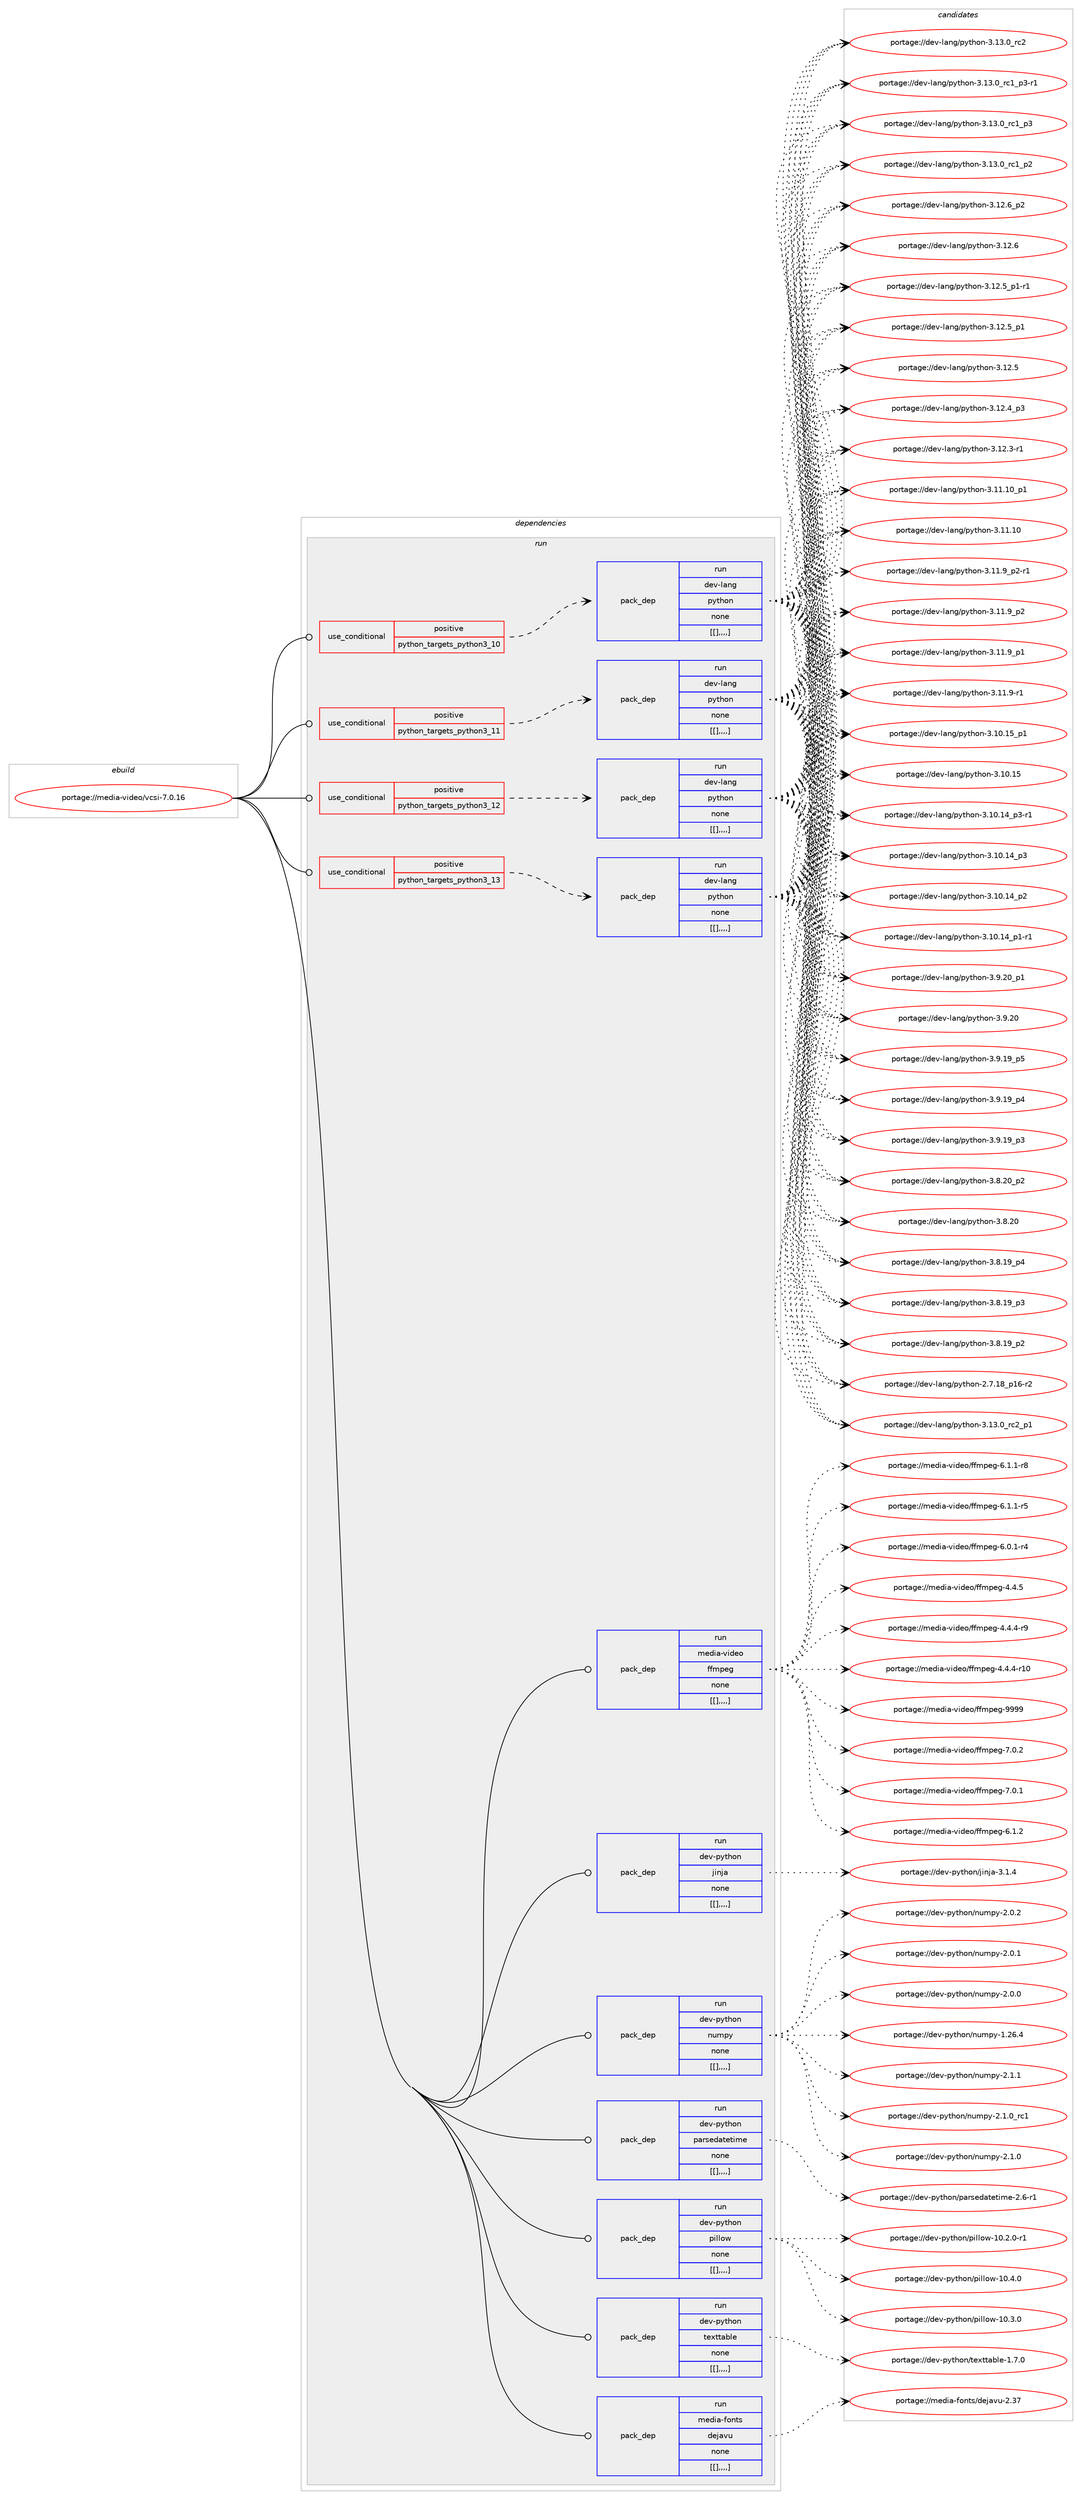 digraph prolog {

# *************
# Graph options
# *************

newrank=true;
concentrate=true;
compound=true;
graph [rankdir=LR,fontname=Helvetica,fontsize=10,ranksep=1.5];#, ranksep=2.5, nodesep=0.2];
edge  [arrowhead=vee];
node  [fontname=Helvetica,fontsize=10];

# **********
# The ebuild
# **********

subgraph cluster_leftcol {
color=gray;
label=<<i>ebuild</i>>;
id [label="portage://media-video/vcsi-7.0.16", color=red, width=4, href="../media-video/vcsi-7.0.16.svg"];
}

# ****************
# The dependencies
# ****************

subgraph cluster_midcol {
color=gray;
label=<<i>dependencies</i>>;
subgraph cluster_compile {
fillcolor="#eeeeee";
style=filled;
label=<<i>compile</i>>;
}
subgraph cluster_compileandrun {
fillcolor="#eeeeee";
style=filled;
label=<<i>compile and run</i>>;
}
subgraph cluster_run {
fillcolor="#eeeeee";
style=filled;
label=<<i>run</i>>;
subgraph cond89961 {
dependency345672 [label=<<TABLE BORDER="0" CELLBORDER="1" CELLSPACING="0" CELLPADDING="4"><TR><TD ROWSPAN="3" CELLPADDING="10">use_conditional</TD></TR><TR><TD>positive</TD></TR><TR><TD>python_targets_python3_10</TD></TR></TABLE>>, shape=none, color=red];
subgraph pack253134 {
dependency345673 [label=<<TABLE BORDER="0" CELLBORDER="1" CELLSPACING="0" CELLPADDING="4" WIDTH="220"><TR><TD ROWSPAN="6" CELLPADDING="30">pack_dep</TD></TR><TR><TD WIDTH="110">run</TD></TR><TR><TD>dev-lang</TD></TR><TR><TD>python</TD></TR><TR><TD>none</TD></TR><TR><TD>[[],,,,]</TD></TR></TABLE>>, shape=none, color=blue];
}
dependency345672:e -> dependency345673:w [weight=20,style="dashed",arrowhead="vee"];
}
id:e -> dependency345672:w [weight=20,style="solid",arrowhead="odot"];
subgraph cond89962 {
dependency345674 [label=<<TABLE BORDER="0" CELLBORDER="1" CELLSPACING="0" CELLPADDING="4"><TR><TD ROWSPAN="3" CELLPADDING="10">use_conditional</TD></TR><TR><TD>positive</TD></TR><TR><TD>python_targets_python3_11</TD></TR></TABLE>>, shape=none, color=red];
subgraph pack253135 {
dependency345675 [label=<<TABLE BORDER="0" CELLBORDER="1" CELLSPACING="0" CELLPADDING="4" WIDTH="220"><TR><TD ROWSPAN="6" CELLPADDING="30">pack_dep</TD></TR><TR><TD WIDTH="110">run</TD></TR><TR><TD>dev-lang</TD></TR><TR><TD>python</TD></TR><TR><TD>none</TD></TR><TR><TD>[[],,,,]</TD></TR></TABLE>>, shape=none, color=blue];
}
dependency345674:e -> dependency345675:w [weight=20,style="dashed",arrowhead="vee"];
}
id:e -> dependency345674:w [weight=20,style="solid",arrowhead="odot"];
subgraph cond89963 {
dependency345676 [label=<<TABLE BORDER="0" CELLBORDER="1" CELLSPACING="0" CELLPADDING="4"><TR><TD ROWSPAN="3" CELLPADDING="10">use_conditional</TD></TR><TR><TD>positive</TD></TR><TR><TD>python_targets_python3_12</TD></TR></TABLE>>, shape=none, color=red];
subgraph pack253136 {
dependency345677 [label=<<TABLE BORDER="0" CELLBORDER="1" CELLSPACING="0" CELLPADDING="4" WIDTH="220"><TR><TD ROWSPAN="6" CELLPADDING="30">pack_dep</TD></TR><TR><TD WIDTH="110">run</TD></TR><TR><TD>dev-lang</TD></TR><TR><TD>python</TD></TR><TR><TD>none</TD></TR><TR><TD>[[],,,,]</TD></TR></TABLE>>, shape=none, color=blue];
}
dependency345676:e -> dependency345677:w [weight=20,style="dashed",arrowhead="vee"];
}
id:e -> dependency345676:w [weight=20,style="solid",arrowhead="odot"];
subgraph cond89964 {
dependency345678 [label=<<TABLE BORDER="0" CELLBORDER="1" CELLSPACING="0" CELLPADDING="4"><TR><TD ROWSPAN="3" CELLPADDING="10">use_conditional</TD></TR><TR><TD>positive</TD></TR><TR><TD>python_targets_python3_13</TD></TR></TABLE>>, shape=none, color=red];
subgraph pack253137 {
dependency345679 [label=<<TABLE BORDER="0" CELLBORDER="1" CELLSPACING="0" CELLPADDING="4" WIDTH="220"><TR><TD ROWSPAN="6" CELLPADDING="30">pack_dep</TD></TR><TR><TD WIDTH="110">run</TD></TR><TR><TD>dev-lang</TD></TR><TR><TD>python</TD></TR><TR><TD>none</TD></TR><TR><TD>[[],,,,]</TD></TR></TABLE>>, shape=none, color=blue];
}
dependency345678:e -> dependency345679:w [weight=20,style="dashed",arrowhead="vee"];
}
id:e -> dependency345678:w [weight=20,style="solid",arrowhead="odot"];
subgraph pack253138 {
dependency345680 [label=<<TABLE BORDER="0" CELLBORDER="1" CELLSPACING="0" CELLPADDING="4" WIDTH="220"><TR><TD ROWSPAN="6" CELLPADDING="30">pack_dep</TD></TR><TR><TD WIDTH="110">run</TD></TR><TR><TD>dev-python</TD></TR><TR><TD>jinja</TD></TR><TR><TD>none</TD></TR><TR><TD>[[],,,,]</TD></TR></TABLE>>, shape=none, color=blue];
}
id:e -> dependency345680:w [weight=20,style="solid",arrowhead="odot"];
subgraph pack253139 {
dependency345681 [label=<<TABLE BORDER="0" CELLBORDER="1" CELLSPACING="0" CELLPADDING="4" WIDTH="220"><TR><TD ROWSPAN="6" CELLPADDING="30">pack_dep</TD></TR><TR><TD WIDTH="110">run</TD></TR><TR><TD>dev-python</TD></TR><TR><TD>numpy</TD></TR><TR><TD>none</TD></TR><TR><TD>[[],,,,]</TD></TR></TABLE>>, shape=none, color=blue];
}
id:e -> dependency345681:w [weight=20,style="solid",arrowhead="odot"];
subgraph pack253140 {
dependency345682 [label=<<TABLE BORDER="0" CELLBORDER="1" CELLSPACING="0" CELLPADDING="4" WIDTH="220"><TR><TD ROWSPAN="6" CELLPADDING="30">pack_dep</TD></TR><TR><TD WIDTH="110">run</TD></TR><TR><TD>dev-python</TD></TR><TR><TD>parsedatetime</TD></TR><TR><TD>none</TD></TR><TR><TD>[[],,,,]</TD></TR></TABLE>>, shape=none, color=blue];
}
id:e -> dependency345682:w [weight=20,style="solid",arrowhead="odot"];
subgraph pack253141 {
dependency345683 [label=<<TABLE BORDER="0" CELLBORDER="1" CELLSPACING="0" CELLPADDING="4" WIDTH="220"><TR><TD ROWSPAN="6" CELLPADDING="30">pack_dep</TD></TR><TR><TD WIDTH="110">run</TD></TR><TR><TD>dev-python</TD></TR><TR><TD>pillow</TD></TR><TR><TD>none</TD></TR><TR><TD>[[],,,,]</TD></TR></TABLE>>, shape=none, color=blue];
}
id:e -> dependency345683:w [weight=20,style="solid",arrowhead="odot"];
subgraph pack253142 {
dependency345684 [label=<<TABLE BORDER="0" CELLBORDER="1" CELLSPACING="0" CELLPADDING="4" WIDTH="220"><TR><TD ROWSPAN="6" CELLPADDING="30">pack_dep</TD></TR><TR><TD WIDTH="110">run</TD></TR><TR><TD>dev-python</TD></TR><TR><TD>texttable</TD></TR><TR><TD>none</TD></TR><TR><TD>[[],,,,]</TD></TR></TABLE>>, shape=none, color=blue];
}
id:e -> dependency345684:w [weight=20,style="solid",arrowhead="odot"];
subgraph pack253143 {
dependency345685 [label=<<TABLE BORDER="0" CELLBORDER="1" CELLSPACING="0" CELLPADDING="4" WIDTH="220"><TR><TD ROWSPAN="6" CELLPADDING="30">pack_dep</TD></TR><TR><TD WIDTH="110">run</TD></TR><TR><TD>media-fonts</TD></TR><TR><TD>dejavu</TD></TR><TR><TD>none</TD></TR><TR><TD>[[],,,,]</TD></TR></TABLE>>, shape=none, color=blue];
}
id:e -> dependency345685:w [weight=20,style="solid",arrowhead="odot"];
subgraph pack253144 {
dependency345686 [label=<<TABLE BORDER="0" CELLBORDER="1" CELLSPACING="0" CELLPADDING="4" WIDTH="220"><TR><TD ROWSPAN="6" CELLPADDING="30">pack_dep</TD></TR><TR><TD WIDTH="110">run</TD></TR><TR><TD>media-video</TD></TR><TR><TD>ffmpeg</TD></TR><TR><TD>none</TD></TR><TR><TD>[[],,,,]</TD></TR></TABLE>>, shape=none, color=blue];
}
id:e -> dependency345686:w [weight=20,style="solid",arrowhead="odot"];
}
}

# **************
# The candidates
# **************

subgraph cluster_choices {
rank=same;
color=gray;
label=<<i>candidates</i>>;

subgraph choice253134 {
color=black;
nodesep=1;
choice100101118451089711010347112121116104111110455146495146489511499509511249 [label="portage://dev-lang/python-3.13.0_rc2_p1", color=red, width=4,href="../dev-lang/python-3.13.0_rc2_p1.svg"];
choice10010111845108971101034711212111610411111045514649514648951149950 [label="portage://dev-lang/python-3.13.0_rc2", color=red, width=4,href="../dev-lang/python-3.13.0_rc2.svg"];
choice1001011184510897110103471121211161041111104551464951464895114994995112514511449 [label="portage://dev-lang/python-3.13.0_rc1_p3-r1", color=red, width=4,href="../dev-lang/python-3.13.0_rc1_p3-r1.svg"];
choice100101118451089711010347112121116104111110455146495146489511499499511251 [label="portage://dev-lang/python-3.13.0_rc1_p3", color=red, width=4,href="../dev-lang/python-3.13.0_rc1_p3.svg"];
choice100101118451089711010347112121116104111110455146495146489511499499511250 [label="portage://dev-lang/python-3.13.0_rc1_p2", color=red, width=4,href="../dev-lang/python-3.13.0_rc1_p2.svg"];
choice100101118451089711010347112121116104111110455146495046549511250 [label="portage://dev-lang/python-3.12.6_p2", color=red, width=4,href="../dev-lang/python-3.12.6_p2.svg"];
choice10010111845108971101034711212111610411111045514649504654 [label="portage://dev-lang/python-3.12.6", color=red, width=4,href="../dev-lang/python-3.12.6.svg"];
choice1001011184510897110103471121211161041111104551464950465395112494511449 [label="portage://dev-lang/python-3.12.5_p1-r1", color=red, width=4,href="../dev-lang/python-3.12.5_p1-r1.svg"];
choice100101118451089711010347112121116104111110455146495046539511249 [label="portage://dev-lang/python-3.12.5_p1", color=red, width=4,href="../dev-lang/python-3.12.5_p1.svg"];
choice10010111845108971101034711212111610411111045514649504653 [label="portage://dev-lang/python-3.12.5", color=red, width=4,href="../dev-lang/python-3.12.5.svg"];
choice100101118451089711010347112121116104111110455146495046529511251 [label="portage://dev-lang/python-3.12.4_p3", color=red, width=4,href="../dev-lang/python-3.12.4_p3.svg"];
choice100101118451089711010347112121116104111110455146495046514511449 [label="portage://dev-lang/python-3.12.3-r1", color=red, width=4,href="../dev-lang/python-3.12.3-r1.svg"];
choice10010111845108971101034711212111610411111045514649494649489511249 [label="portage://dev-lang/python-3.11.10_p1", color=red, width=4,href="../dev-lang/python-3.11.10_p1.svg"];
choice1001011184510897110103471121211161041111104551464949464948 [label="portage://dev-lang/python-3.11.10", color=red, width=4,href="../dev-lang/python-3.11.10.svg"];
choice1001011184510897110103471121211161041111104551464949465795112504511449 [label="portage://dev-lang/python-3.11.9_p2-r1", color=red, width=4,href="../dev-lang/python-3.11.9_p2-r1.svg"];
choice100101118451089711010347112121116104111110455146494946579511250 [label="portage://dev-lang/python-3.11.9_p2", color=red, width=4,href="../dev-lang/python-3.11.9_p2.svg"];
choice100101118451089711010347112121116104111110455146494946579511249 [label="portage://dev-lang/python-3.11.9_p1", color=red, width=4,href="../dev-lang/python-3.11.9_p1.svg"];
choice100101118451089711010347112121116104111110455146494946574511449 [label="portage://dev-lang/python-3.11.9-r1", color=red, width=4,href="../dev-lang/python-3.11.9-r1.svg"];
choice10010111845108971101034711212111610411111045514649484649539511249 [label="portage://dev-lang/python-3.10.15_p1", color=red, width=4,href="../dev-lang/python-3.10.15_p1.svg"];
choice1001011184510897110103471121211161041111104551464948464953 [label="portage://dev-lang/python-3.10.15", color=red, width=4,href="../dev-lang/python-3.10.15.svg"];
choice100101118451089711010347112121116104111110455146494846495295112514511449 [label="portage://dev-lang/python-3.10.14_p3-r1", color=red, width=4,href="../dev-lang/python-3.10.14_p3-r1.svg"];
choice10010111845108971101034711212111610411111045514649484649529511251 [label="portage://dev-lang/python-3.10.14_p3", color=red, width=4,href="../dev-lang/python-3.10.14_p3.svg"];
choice10010111845108971101034711212111610411111045514649484649529511250 [label="portage://dev-lang/python-3.10.14_p2", color=red, width=4,href="../dev-lang/python-3.10.14_p2.svg"];
choice100101118451089711010347112121116104111110455146494846495295112494511449 [label="portage://dev-lang/python-3.10.14_p1-r1", color=red, width=4,href="../dev-lang/python-3.10.14_p1-r1.svg"];
choice100101118451089711010347112121116104111110455146574650489511249 [label="portage://dev-lang/python-3.9.20_p1", color=red, width=4,href="../dev-lang/python-3.9.20_p1.svg"];
choice10010111845108971101034711212111610411111045514657465048 [label="portage://dev-lang/python-3.9.20", color=red, width=4,href="../dev-lang/python-3.9.20.svg"];
choice100101118451089711010347112121116104111110455146574649579511253 [label="portage://dev-lang/python-3.9.19_p5", color=red, width=4,href="../dev-lang/python-3.9.19_p5.svg"];
choice100101118451089711010347112121116104111110455146574649579511252 [label="portage://dev-lang/python-3.9.19_p4", color=red, width=4,href="../dev-lang/python-3.9.19_p4.svg"];
choice100101118451089711010347112121116104111110455146574649579511251 [label="portage://dev-lang/python-3.9.19_p3", color=red, width=4,href="../dev-lang/python-3.9.19_p3.svg"];
choice100101118451089711010347112121116104111110455146564650489511250 [label="portage://dev-lang/python-3.8.20_p2", color=red, width=4,href="../dev-lang/python-3.8.20_p2.svg"];
choice10010111845108971101034711212111610411111045514656465048 [label="portage://dev-lang/python-3.8.20", color=red, width=4,href="../dev-lang/python-3.8.20.svg"];
choice100101118451089711010347112121116104111110455146564649579511252 [label="portage://dev-lang/python-3.8.19_p4", color=red, width=4,href="../dev-lang/python-3.8.19_p4.svg"];
choice100101118451089711010347112121116104111110455146564649579511251 [label="portage://dev-lang/python-3.8.19_p3", color=red, width=4,href="../dev-lang/python-3.8.19_p3.svg"];
choice100101118451089711010347112121116104111110455146564649579511250 [label="portage://dev-lang/python-3.8.19_p2", color=red, width=4,href="../dev-lang/python-3.8.19_p2.svg"];
choice100101118451089711010347112121116104111110455046554649569511249544511450 [label="portage://dev-lang/python-2.7.18_p16-r2", color=red, width=4,href="../dev-lang/python-2.7.18_p16-r2.svg"];
dependency345673:e -> choice100101118451089711010347112121116104111110455146495146489511499509511249:w [style=dotted,weight="100"];
dependency345673:e -> choice10010111845108971101034711212111610411111045514649514648951149950:w [style=dotted,weight="100"];
dependency345673:e -> choice1001011184510897110103471121211161041111104551464951464895114994995112514511449:w [style=dotted,weight="100"];
dependency345673:e -> choice100101118451089711010347112121116104111110455146495146489511499499511251:w [style=dotted,weight="100"];
dependency345673:e -> choice100101118451089711010347112121116104111110455146495146489511499499511250:w [style=dotted,weight="100"];
dependency345673:e -> choice100101118451089711010347112121116104111110455146495046549511250:w [style=dotted,weight="100"];
dependency345673:e -> choice10010111845108971101034711212111610411111045514649504654:w [style=dotted,weight="100"];
dependency345673:e -> choice1001011184510897110103471121211161041111104551464950465395112494511449:w [style=dotted,weight="100"];
dependency345673:e -> choice100101118451089711010347112121116104111110455146495046539511249:w [style=dotted,weight="100"];
dependency345673:e -> choice10010111845108971101034711212111610411111045514649504653:w [style=dotted,weight="100"];
dependency345673:e -> choice100101118451089711010347112121116104111110455146495046529511251:w [style=dotted,weight="100"];
dependency345673:e -> choice100101118451089711010347112121116104111110455146495046514511449:w [style=dotted,weight="100"];
dependency345673:e -> choice10010111845108971101034711212111610411111045514649494649489511249:w [style=dotted,weight="100"];
dependency345673:e -> choice1001011184510897110103471121211161041111104551464949464948:w [style=dotted,weight="100"];
dependency345673:e -> choice1001011184510897110103471121211161041111104551464949465795112504511449:w [style=dotted,weight="100"];
dependency345673:e -> choice100101118451089711010347112121116104111110455146494946579511250:w [style=dotted,weight="100"];
dependency345673:e -> choice100101118451089711010347112121116104111110455146494946579511249:w [style=dotted,weight="100"];
dependency345673:e -> choice100101118451089711010347112121116104111110455146494946574511449:w [style=dotted,weight="100"];
dependency345673:e -> choice10010111845108971101034711212111610411111045514649484649539511249:w [style=dotted,weight="100"];
dependency345673:e -> choice1001011184510897110103471121211161041111104551464948464953:w [style=dotted,weight="100"];
dependency345673:e -> choice100101118451089711010347112121116104111110455146494846495295112514511449:w [style=dotted,weight="100"];
dependency345673:e -> choice10010111845108971101034711212111610411111045514649484649529511251:w [style=dotted,weight="100"];
dependency345673:e -> choice10010111845108971101034711212111610411111045514649484649529511250:w [style=dotted,weight="100"];
dependency345673:e -> choice100101118451089711010347112121116104111110455146494846495295112494511449:w [style=dotted,weight="100"];
dependency345673:e -> choice100101118451089711010347112121116104111110455146574650489511249:w [style=dotted,weight="100"];
dependency345673:e -> choice10010111845108971101034711212111610411111045514657465048:w [style=dotted,weight="100"];
dependency345673:e -> choice100101118451089711010347112121116104111110455146574649579511253:w [style=dotted,weight="100"];
dependency345673:e -> choice100101118451089711010347112121116104111110455146574649579511252:w [style=dotted,weight="100"];
dependency345673:e -> choice100101118451089711010347112121116104111110455146574649579511251:w [style=dotted,weight="100"];
dependency345673:e -> choice100101118451089711010347112121116104111110455146564650489511250:w [style=dotted,weight="100"];
dependency345673:e -> choice10010111845108971101034711212111610411111045514656465048:w [style=dotted,weight="100"];
dependency345673:e -> choice100101118451089711010347112121116104111110455146564649579511252:w [style=dotted,weight="100"];
dependency345673:e -> choice100101118451089711010347112121116104111110455146564649579511251:w [style=dotted,weight="100"];
dependency345673:e -> choice100101118451089711010347112121116104111110455146564649579511250:w [style=dotted,weight="100"];
dependency345673:e -> choice100101118451089711010347112121116104111110455046554649569511249544511450:w [style=dotted,weight="100"];
}
subgraph choice253135 {
color=black;
nodesep=1;
choice100101118451089711010347112121116104111110455146495146489511499509511249 [label="portage://dev-lang/python-3.13.0_rc2_p1", color=red, width=4,href="../dev-lang/python-3.13.0_rc2_p1.svg"];
choice10010111845108971101034711212111610411111045514649514648951149950 [label="portage://dev-lang/python-3.13.0_rc2", color=red, width=4,href="../dev-lang/python-3.13.0_rc2.svg"];
choice1001011184510897110103471121211161041111104551464951464895114994995112514511449 [label="portage://dev-lang/python-3.13.0_rc1_p3-r1", color=red, width=4,href="../dev-lang/python-3.13.0_rc1_p3-r1.svg"];
choice100101118451089711010347112121116104111110455146495146489511499499511251 [label="portage://dev-lang/python-3.13.0_rc1_p3", color=red, width=4,href="../dev-lang/python-3.13.0_rc1_p3.svg"];
choice100101118451089711010347112121116104111110455146495146489511499499511250 [label="portage://dev-lang/python-3.13.0_rc1_p2", color=red, width=4,href="../dev-lang/python-3.13.0_rc1_p2.svg"];
choice100101118451089711010347112121116104111110455146495046549511250 [label="portage://dev-lang/python-3.12.6_p2", color=red, width=4,href="../dev-lang/python-3.12.6_p2.svg"];
choice10010111845108971101034711212111610411111045514649504654 [label="portage://dev-lang/python-3.12.6", color=red, width=4,href="../dev-lang/python-3.12.6.svg"];
choice1001011184510897110103471121211161041111104551464950465395112494511449 [label="portage://dev-lang/python-3.12.5_p1-r1", color=red, width=4,href="../dev-lang/python-3.12.5_p1-r1.svg"];
choice100101118451089711010347112121116104111110455146495046539511249 [label="portage://dev-lang/python-3.12.5_p1", color=red, width=4,href="../dev-lang/python-3.12.5_p1.svg"];
choice10010111845108971101034711212111610411111045514649504653 [label="portage://dev-lang/python-3.12.5", color=red, width=4,href="../dev-lang/python-3.12.5.svg"];
choice100101118451089711010347112121116104111110455146495046529511251 [label="portage://dev-lang/python-3.12.4_p3", color=red, width=4,href="../dev-lang/python-3.12.4_p3.svg"];
choice100101118451089711010347112121116104111110455146495046514511449 [label="portage://dev-lang/python-3.12.3-r1", color=red, width=4,href="../dev-lang/python-3.12.3-r1.svg"];
choice10010111845108971101034711212111610411111045514649494649489511249 [label="portage://dev-lang/python-3.11.10_p1", color=red, width=4,href="../dev-lang/python-3.11.10_p1.svg"];
choice1001011184510897110103471121211161041111104551464949464948 [label="portage://dev-lang/python-3.11.10", color=red, width=4,href="../dev-lang/python-3.11.10.svg"];
choice1001011184510897110103471121211161041111104551464949465795112504511449 [label="portage://dev-lang/python-3.11.9_p2-r1", color=red, width=4,href="../dev-lang/python-3.11.9_p2-r1.svg"];
choice100101118451089711010347112121116104111110455146494946579511250 [label="portage://dev-lang/python-3.11.9_p2", color=red, width=4,href="../dev-lang/python-3.11.9_p2.svg"];
choice100101118451089711010347112121116104111110455146494946579511249 [label="portage://dev-lang/python-3.11.9_p1", color=red, width=4,href="../dev-lang/python-3.11.9_p1.svg"];
choice100101118451089711010347112121116104111110455146494946574511449 [label="portage://dev-lang/python-3.11.9-r1", color=red, width=4,href="../dev-lang/python-3.11.9-r1.svg"];
choice10010111845108971101034711212111610411111045514649484649539511249 [label="portage://dev-lang/python-3.10.15_p1", color=red, width=4,href="../dev-lang/python-3.10.15_p1.svg"];
choice1001011184510897110103471121211161041111104551464948464953 [label="portage://dev-lang/python-3.10.15", color=red, width=4,href="../dev-lang/python-3.10.15.svg"];
choice100101118451089711010347112121116104111110455146494846495295112514511449 [label="portage://dev-lang/python-3.10.14_p3-r1", color=red, width=4,href="../dev-lang/python-3.10.14_p3-r1.svg"];
choice10010111845108971101034711212111610411111045514649484649529511251 [label="portage://dev-lang/python-3.10.14_p3", color=red, width=4,href="../dev-lang/python-3.10.14_p3.svg"];
choice10010111845108971101034711212111610411111045514649484649529511250 [label="portage://dev-lang/python-3.10.14_p2", color=red, width=4,href="../dev-lang/python-3.10.14_p2.svg"];
choice100101118451089711010347112121116104111110455146494846495295112494511449 [label="portage://dev-lang/python-3.10.14_p1-r1", color=red, width=4,href="../dev-lang/python-3.10.14_p1-r1.svg"];
choice100101118451089711010347112121116104111110455146574650489511249 [label="portage://dev-lang/python-3.9.20_p1", color=red, width=4,href="../dev-lang/python-3.9.20_p1.svg"];
choice10010111845108971101034711212111610411111045514657465048 [label="portage://dev-lang/python-3.9.20", color=red, width=4,href="../dev-lang/python-3.9.20.svg"];
choice100101118451089711010347112121116104111110455146574649579511253 [label="portage://dev-lang/python-3.9.19_p5", color=red, width=4,href="../dev-lang/python-3.9.19_p5.svg"];
choice100101118451089711010347112121116104111110455146574649579511252 [label="portage://dev-lang/python-3.9.19_p4", color=red, width=4,href="../dev-lang/python-3.9.19_p4.svg"];
choice100101118451089711010347112121116104111110455146574649579511251 [label="portage://dev-lang/python-3.9.19_p3", color=red, width=4,href="../dev-lang/python-3.9.19_p3.svg"];
choice100101118451089711010347112121116104111110455146564650489511250 [label="portage://dev-lang/python-3.8.20_p2", color=red, width=4,href="../dev-lang/python-3.8.20_p2.svg"];
choice10010111845108971101034711212111610411111045514656465048 [label="portage://dev-lang/python-3.8.20", color=red, width=4,href="../dev-lang/python-3.8.20.svg"];
choice100101118451089711010347112121116104111110455146564649579511252 [label="portage://dev-lang/python-3.8.19_p4", color=red, width=4,href="../dev-lang/python-3.8.19_p4.svg"];
choice100101118451089711010347112121116104111110455146564649579511251 [label="portage://dev-lang/python-3.8.19_p3", color=red, width=4,href="../dev-lang/python-3.8.19_p3.svg"];
choice100101118451089711010347112121116104111110455146564649579511250 [label="portage://dev-lang/python-3.8.19_p2", color=red, width=4,href="../dev-lang/python-3.8.19_p2.svg"];
choice100101118451089711010347112121116104111110455046554649569511249544511450 [label="portage://dev-lang/python-2.7.18_p16-r2", color=red, width=4,href="../dev-lang/python-2.7.18_p16-r2.svg"];
dependency345675:e -> choice100101118451089711010347112121116104111110455146495146489511499509511249:w [style=dotted,weight="100"];
dependency345675:e -> choice10010111845108971101034711212111610411111045514649514648951149950:w [style=dotted,weight="100"];
dependency345675:e -> choice1001011184510897110103471121211161041111104551464951464895114994995112514511449:w [style=dotted,weight="100"];
dependency345675:e -> choice100101118451089711010347112121116104111110455146495146489511499499511251:w [style=dotted,weight="100"];
dependency345675:e -> choice100101118451089711010347112121116104111110455146495146489511499499511250:w [style=dotted,weight="100"];
dependency345675:e -> choice100101118451089711010347112121116104111110455146495046549511250:w [style=dotted,weight="100"];
dependency345675:e -> choice10010111845108971101034711212111610411111045514649504654:w [style=dotted,weight="100"];
dependency345675:e -> choice1001011184510897110103471121211161041111104551464950465395112494511449:w [style=dotted,weight="100"];
dependency345675:e -> choice100101118451089711010347112121116104111110455146495046539511249:w [style=dotted,weight="100"];
dependency345675:e -> choice10010111845108971101034711212111610411111045514649504653:w [style=dotted,weight="100"];
dependency345675:e -> choice100101118451089711010347112121116104111110455146495046529511251:w [style=dotted,weight="100"];
dependency345675:e -> choice100101118451089711010347112121116104111110455146495046514511449:w [style=dotted,weight="100"];
dependency345675:e -> choice10010111845108971101034711212111610411111045514649494649489511249:w [style=dotted,weight="100"];
dependency345675:e -> choice1001011184510897110103471121211161041111104551464949464948:w [style=dotted,weight="100"];
dependency345675:e -> choice1001011184510897110103471121211161041111104551464949465795112504511449:w [style=dotted,weight="100"];
dependency345675:e -> choice100101118451089711010347112121116104111110455146494946579511250:w [style=dotted,weight="100"];
dependency345675:e -> choice100101118451089711010347112121116104111110455146494946579511249:w [style=dotted,weight="100"];
dependency345675:e -> choice100101118451089711010347112121116104111110455146494946574511449:w [style=dotted,weight="100"];
dependency345675:e -> choice10010111845108971101034711212111610411111045514649484649539511249:w [style=dotted,weight="100"];
dependency345675:e -> choice1001011184510897110103471121211161041111104551464948464953:w [style=dotted,weight="100"];
dependency345675:e -> choice100101118451089711010347112121116104111110455146494846495295112514511449:w [style=dotted,weight="100"];
dependency345675:e -> choice10010111845108971101034711212111610411111045514649484649529511251:w [style=dotted,weight="100"];
dependency345675:e -> choice10010111845108971101034711212111610411111045514649484649529511250:w [style=dotted,weight="100"];
dependency345675:e -> choice100101118451089711010347112121116104111110455146494846495295112494511449:w [style=dotted,weight="100"];
dependency345675:e -> choice100101118451089711010347112121116104111110455146574650489511249:w [style=dotted,weight="100"];
dependency345675:e -> choice10010111845108971101034711212111610411111045514657465048:w [style=dotted,weight="100"];
dependency345675:e -> choice100101118451089711010347112121116104111110455146574649579511253:w [style=dotted,weight="100"];
dependency345675:e -> choice100101118451089711010347112121116104111110455146574649579511252:w [style=dotted,weight="100"];
dependency345675:e -> choice100101118451089711010347112121116104111110455146574649579511251:w [style=dotted,weight="100"];
dependency345675:e -> choice100101118451089711010347112121116104111110455146564650489511250:w [style=dotted,weight="100"];
dependency345675:e -> choice10010111845108971101034711212111610411111045514656465048:w [style=dotted,weight="100"];
dependency345675:e -> choice100101118451089711010347112121116104111110455146564649579511252:w [style=dotted,weight="100"];
dependency345675:e -> choice100101118451089711010347112121116104111110455146564649579511251:w [style=dotted,weight="100"];
dependency345675:e -> choice100101118451089711010347112121116104111110455146564649579511250:w [style=dotted,weight="100"];
dependency345675:e -> choice100101118451089711010347112121116104111110455046554649569511249544511450:w [style=dotted,weight="100"];
}
subgraph choice253136 {
color=black;
nodesep=1;
choice100101118451089711010347112121116104111110455146495146489511499509511249 [label="portage://dev-lang/python-3.13.0_rc2_p1", color=red, width=4,href="../dev-lang/python-3.13.0_rc2_p1.svg"];
choice10010111845108971101034711212111610411111045514649514648951149950 [label="portage://dev-lang/python-3.13.0_rc2", color=red, width=4,href="../dev-lang/python-3.13.0_rc2.svg"];
choice1001011184510897110103471121211161041111104551464951464895114994995112514511449 [label="portage://dev-lang/python-3.13.0_rc1_p3-r1", color=red, width=4,href="../dev-lang/python-3.13.0_rc1_p3-r1.svg"];
choice100101118451089711010347112121116104111110455146495146489511499499511251 [label="portage://dev-lang/python-3.13.0_rc1_p3", color=red, width=4,href="../dev-lang/python-3.13.0_rc1_p3.svg"];
choice100101118451089711010347112121116104111110455146495146489511499499511250 [label="portage://dev-lang/python-3.13.0_rc1_p2", color=red, width=4,href="../dev-lang/python-3.13.0_rc1_p2.svg"];
choice100101118451089711010347112121116104111110455146495046549511250 [label="portage://dev-lang/python-3.12.6_p2", color=red, width=4,href="../dev-lang/python-3.12.6_p2.svg"];
choice10010111845108971101034711212111610411111045514649504654 [label="portage://dev-lang/python-3.12.6", color=red, width=4,href="../dev-lang/python-3.12.6.svg"];
choice1001011184510897110103471121211161041111104551464950465395112494511449 [label="portage://dev-lang/python-3.12.5_p1-r1", color=red, width=4,href="../dev-lang/python-3.12.5_p1-r1.svg"];
choice100101118451089711010347112121116104111110455146495046539511249 [label="portage://dev-lang/python-3.12.5_p1", color=red, width=4,href="../dev-lang/python-3.12.5_p1.svg"];
choice10010111845108971101034711212111610411111045514649504653 [label="portage://dev-lang/python-3.12.5", color=red, width=4,href="../dev-lang/python-3.12.5.svg"];
choice100101118451089711010347112121116104111110455146495046529511251 [label="portage://dev-lang/python-3.12.4_p3", color=red, width=4,href="../dev-lang/python-3.12.4_p3.svg"];
choice100101118451089711010347112121116104111110455146495046514511449 [label="portage://dev-lang/python-3.12.3-r1", color=red, width=4,href="../dev-lang/python-3.12.3-r1.svg"];
choice10010111845108971101034711212111610411111045514649494649489511249 [label="portage://dev-lang/python-3.11.10_p1", color=red, width=4,href="../dev-lang/python-3.11.10_p1.svg"];
choice1001011184510897110103471121211161041111104551464949464948 [label="portage://dev-lang/python-3.11.10", color=red, width=4,href="../dev-lang/python-3.11.10.svg"];
choice1001011184510897110103471121211161041111104551464949465795112504511449 [label="portage://dev-lang/python-3.11.9_p2-r1", color=red, width=4,href="../dev-lang/python-3.11.9_p2-r1.svg"];
choice100101118451089711010347112121116104111110455146494946579511250 [label="portage://dev-lang/python-3.11.9_p2", color=red, width=4,href="../dev-lang/python-3.11.9_p2.svg"];
choice100101118451089711010347112121116104111110455146494946579511249 [label="portage://dev-lang/python-3.11.9_p1", color=red, width=4,href="../dev-lang/python-3.11.9_p1.svg"];
choice100101118451089711010347112121116104111110455146494946574511449 [label="portage://dev-lang/python-3.11.9-r1", color=red, width=4,href="../dev-lang/python-3.11.9-r1.svg"];
choice10010111845108971101034711212111610411111045514649484649539511249 [label="portage://dev-lang/python-3.10.15_p1", color=red, width=4,href="../dev-lang/python-3.10.15_p1.svg"];
choice1001011184510897110103471121211161041111104551464948464953 [label="portage://dev-lang/python-3.10.15", color=red, width=4,href="../dev-lang/python-3.10.15.svg"];
choice100101118451089711010347112121116104111110455146494846495295112514511449 [label="portage://dev-lang/python-3.10.14_p3-r1", color=red, width=4,href="../dev-lang/python-3.10.14_p3-r1.svg"];
choice10010111845108971101034711212111610411111045514649484649529511251 [label="portage://dev-lang/python-3.10.14_p3", color=red, width=4,href="../dev-lang/python-3.10.14_p3.svg"];
choice10010111845108971101034711212111610411111045514649484649529511250 [label="portage://dev-lang/python-3.10.14_p2", color=red, width=4,href="../dev-lang/python-3.10.14_p2.svg"];
choice100101118451089711010347112121116104111110455146494846495295112494511449 [label="portage://dev-lang/python-3.10.14_p1-r1", color=red, width=4,href="../dev-lang/python-3.10.14_p1-r1.svg"];
choice100101118451089711010347112121116104111110455146574650489511249 [label="portage://dev-lang/python-3.9.20_p1", color=red, width=4,href="../dev-lang/python-3.9.20_p1.svg"];
choice10010111845108971101034711212111610411111045514657465048 [label="portage://dev-lang/python-3.9.20", color=red, width=4,href="../dev-lang/python-3.9.20.svg"];
choice100101118451089711010347112121116104111110455146574649579511253 [label="portage://dev-lang/python-3.9.19_p5", color=red, width=4,href="../dev-lang/python-3.9.19_p5.svg"];
choice100101118451089711010347112121116104111110455146574649579511252 [label="portage://dev-lang/python-3.9.19_p4", color=red, width=4,href="../dev-lang/python-3.9.19_p4.svg"];
choice100101118451089711010347112121116104111110455146574649579511251 [label="portage://dev-lang/python-3.9.19_p3", color=red, width=4,href="../dev-lang/python-3.9.19_p3.svg"];
choice100101118451089711010347112121116104111110455146564650489511250 [label="portage://dev-lang/python-3.8.20_p2", color=red, width=4,href="../dev-lang/python-3.8.20_p2.svg"];
choice10010111845108971101034711212111610411111045514656465048 [label="portage://dev-lang/python-3.8.20", color=red, width=4,href="../dev-lang/python-3.8.20.svg"];
choice100101118451089711010347112121116104111110455146564649579511252 [label="portage://dev-lang/python-3.8.19_p4", color=red, width=4,href="../dev-lang/python-3.8.19_p4.svg"];
choice100101118451089711010347112121116104111110455146564649579511251 [label="portage://dev-lang/python-3.8.19_p3", color=red, width=4,href="../dev-lang/python-3.8.19_p3.svg"];
choice100101118451089711010347112121116104111110455146564649579511250 [label="portage://dev-lang/python-3.8.19_p2", color=red, width=4,href="../dev-lang/python-3.8.19_p2.svg"];
choice100101118451089711010347112121116104111110455046554649569511249544511450 [label="portage://dev-lang/python-2.7.18_p16-r2", color=red, width=4,href="../dev-lang/python-2.7.18_p16-r2.svg"];
dependency345677:e -> choice100101118451089711010347112121116104111110455146495146489511499509511249:w [style=dotted,weight="100"];
dependency345677:e -> choice10010111845108971101034711212111610411111045514649514648951149950:w [style=dotted,weight="100"];
dependency345677:e -> choice1001011184510897110103471121211161041111104551464951464895114994995112514511449:w [style=dotted,weight="100"];
dependency345677:e -> choice100101118451089711010347112121116104111110455146495146489511499499511251:w [style=dotted,weight="100"];
dependency345677:e -> choice100101118451089711010347112121116104111110455146495146489511499499511250:w [style=dotted,weight="100"];
dependency345677:e -> choice100101118451089711010347112121116104111110455146495046549511250:w [style=dotted,weight="100"];
dependency345677:e -> choice10010111845108971101034711212111610411111045514649504654:w [style=dotted,weight="100"];
dependency345677:e -> choice1001011184510897110103471121211161041111104551464950465395112494511449:w [style=dotted,weight="100"];
dependency345677:e -> choice100101118451089711010347112121116104111110455146495046539511249:w [style=dotted,weight="100"];
dependency345677:e -> choice10010111845108971101034711212111610411111045514649504653:w [style=dotted,weight="100"];
dependency345677:e -> choice100101118451089711010347112121116104111110455146495046529511251:w [style=dotted,weight="100"];
dependency345677:e -> choice100101118451089711010347112121116104111110455146495046514511449:w [style=dotted,weight="100"];
dependency345677:e -> choice10010111845108971101034711212111610411111045514649494649489511249:w [style=dotted,weight="100"];
dependency345677:e -> choice1001011184510897110103471121211161041111104551464949464948:w [style=dotted,weight="100"];
dependency345677:e -> choice1001011184510897110103471121211161041111104551464949465795112504511449:w [style=dotted,weight="100"];
dependency345677:e -> choice100101118451089711010347112121116104111110455146494946579511250:w [style=dotted,weight="100"];
dependency345677:e -> choice100101118451089711010347112121116104111110455146494946579511249:w [style=dotted,weight="100"];
dependency345677:e -> choice100101118451089711010347112121116104111110455146494946574511449:w [style=dotted,weight="100"];
dependency345677:e -> choice10010111845108971101034711212111610411111045514649484649539511249:w [style=dotted,weight="100"];
dependency345677:e -> choice1001011184510897110103471121211161041111104551464948464953:w [style=dotted,weight="100"];
dependency345677:e -> choice100101118451089711010347112121116104111110455146494846495295112514511449:w [style=dotted,weight="100"];
dependency345677:e -> choice10010111845108971101034711212111610411111045514649484649529511251:w [style=dotted,weight="100"];
dependency345677:e -> choice10010111845108971101034711212111610411111045514649484649529511250:w [style=dotted,weight="100"];
dependency345677:e -> choice100101118451089711010347112121116104111110455146494846495295112494511449:w [style=dotted,weight="100"];
dependency345677:e -> choice100101118451089711010347112121116104111110455146574650489511249:w [style=dotted,weight="100"];
dependency345677:e -> choice10010111845108971101034711212111610411111045514657465048:w [style=dotted,weight="100"];
dependency345677:e -> choice100101118451089711010347112121116104111110455146574649579511253:w [style=dotted,weight="100"];
dependency345677:e -> choice100101118451089711010347112121116104111110455146574649579511252:w [style=dotted,weight="100"];
dependency345677:e -> choice100101118451089711010347112121116104111110455146574649579511251:w [style=dotted,weight="100"];
dependency345677:e -> choice100101118451089711010347112121116104111110455146564650489511250:w [style=dotted,weight="100"];
dependency345677:e -> choice10010111845108971101034711212111610411111045514656465048:w [style=dotted,weight="100"];
dependency345677:e -> choice100101118451089711010347112121116104111110455146564649579511252:w [style=dotted,weight="100"];
dependency345677:e -> choice100101118451089711010347112121116104111110455146564649579511251:w [style=dotted,weight="100"];
dependency345677:e -> choice100101118451089711010347112121116104111110455146564649579511250:w [style=dotted,weight="100"];
dependency345677:e -> choice100101118451089711010347112121116104111110455046554649569511249544511450:w [style=dotted,weight="100"];
}
subgraph choice253137 {
color=black;
nodesep=1;
choice100101118451089711010347112121116104111110455146495146489511499509511249 [label="portage://dev-lang/python-3.13.0_rc2_p1", color=red, width=4,href="../dev-lang/python-3.13.0_rc2_p1.svg"];
choice10010111845108971101034711212111610411111045514649514648951149950 [label="portage://dev-lang/python-3.13.0_rc2", color=red, width=4,href="../dev-lang/python-3.13.0_rc2.svg"];
choice1001011184510897110103471121211161041111104551464951464895114994995112514511449 [label="portage://dev-lang/python-3.13.0_rc1_p3-r1", color=red, width=4,href="../dev-lang/python-3.13.0_rc1_p3-r1.svg"];
choice100101118451089711010347112121116104111110455146495146489511499499511251 [label="portage://dev-lang/python-3.13.0_rc1_p3", color=red, width=4,href="../dev-lang/python-3.13.0_rc1_p3.svg"];
choice100101118451089711010347112121116104111110455146495146489511499499511250 [label="portage://dev-lang/python-3.13.0_rc1_p2", color=red, width=4,href="../dev-lang/python-3.13.0_rc1_p2.svg"];
choice100101118451089711010347112121116104111110455146495046549511250 [label="portage://dev-lang/python-3.12.6_p2", color=red, width=4,href="../dev-lang/python-3.12.6_p2.svg"];
choice10010111845108971101034711212111610411111045514649504654 [label="portage://dev-lang/python-3.12.6", color=red, width=4,href="../dev-lang/python-3.12.6.svg"];
choice1001011184510897110103471121211161041111104551464950465395112494511449 [label="portage://dev-lang/python-3.12.5_p1-r1", color=red, width=4,href="../dev-lang/python-3.12.5_p1-r1.svg"];
choice100101118451089711010347112121116104111110455146495046539511249 [label="portage://dev-lang/python-3.12.5_p1", color=red, width=4,href="../dev-lang/python-3.12.5_p1.svg"];
choice10010111845108971101034711212111610411111045514649504653 [label="portage://dev-lang/python-3.12.5", color=red, width=4,href="../dev-lang/python-3.12.5.svg"];
choice100101118451089711010347112121116104111110455146495046529511251 [label="portage://dev-lang/python-3.12.4_p3", color=red, width=4,href="../dev-lang/python-3.12.4_p3.svg"];
choice100101118451089711010347112121116104111110455146495046514511449 [label="portage://dev-lang/python-3.12.3-r1", color=red, width=4,href="../dev-lang/python-3.12.3-r1.svg"];
choice10010111845108971101034711212111610411111045514649494649489511249 [label="portage://dev-lang/python-3.11.10_p1", color=red, width=4,href="../dev-lang/python-3.11.10_p1.svg"];
choice1001011184510897110103471121211161041111104551464949464948 [label="portage://dev-lang/python-3.11.10", color=red, width=4,href="../dev-lang/python-3.11.10.svg"];
choice1001011184510897110103471121211161041111104551464949465795112504511449 [label="portage://dev-lang/python-3.11.9_p2-r1", color=red, width=4,href="../dev-lang/python-3.11.9_p2-r1.svg"];
choice100101118451089711010347112121116104111110455146494946579511250 [label="portage://dev-lang/python-3.11.9_p2", color=red, width=4,href="../dev-lang/python-3.11.9_p2.svg"];
choice100101118451089711010347112121116104111110455146494946579511249 [label="portage://dev-lang/python-3.11.9_p1", color=red, width=4,href="../dev-lang/python-3.11.9_p1.svg"];
choice100101118451089711010347112121116104111110455146494946574511449 [label="portage://dev-lang/python-3.11.9-r1", color=red, width=4,href="../dev-lang/python-3.11.9-r1.svg"];
choice10010111845108971101034711212111610411111045514649484649539511249 [label="portage://dev-lang/python-3.10.15_p1", color=red, width=4,href="../dev-lang/python-3.10.15_p1.svg"];
choice1001011184510897110103471121211161041111104551464948464953 [label="portage://dev-lang/python-3.10.15", color=red, width=4,href="../dev-lang/python-3.10.15.svg"];
choice100101118451089711010347112121116104111110455146494846495295112514511449 [label="portage://dev-lang/python-3.10.14_p3-r1", color=red, width=4,href="../dev-lang/python-3.10.14_p3-r1.svg"];
choice10010111845108971101034711212111610411111045514649484649529511251 [label="portage://dev-lang/python-3.10.14_p3", color=red, width=4,href="../dev-lang/python-3.10.14_p3.svg"];
choice10010111845108971101034711212111610411111045514649484649529511250 [label="portage://dev-lang/python-3.10.14_p2", color=red, width=4,href="../dev-lang/python-3.10.14_p2.svg"];
choice100101118451089711010347112121116104111110455146494846495295112494511449 [label="portage://dev-lang/python-3.10.14_p1-r1", color=red, width=4,href="../dev-lang/python-3.10.14_p1-r1.svg"];
choice100101118451089711010347112121116104111110455146574650489511249 [label="portage://dev-lang/python-3.9.20_p1", color=red, width=4,href="../dev-lang/python-3.9.20_p1.svg"];
choice10010111845108971101034711212111610411111045514657465048 [label="portage://dev-lang/python-3.9.20", color=red, width=4,href="../dev-lang/python-3.9.20.svg"];
choice100101118451089711010347112121116104111110455146574649579511253 [label="portage://dev-lang/python-3.9.19_p5", color=red, width=4,href="../dev-lang/python-3.9.19_p5.svg"];
choice100101118451089711010347112121116104111110455146574649579511252 [label="portage://dev-lang/python-3.9.19_p4", color=red, width=4,href="../dev-lang/python-3.9.19_p4.svg"];
choice100101118451089711010347112121116104111110455146574649579511251 [label="portage://dev-lang/python-3.9.19_p3", color=red, width=4,href="../dev-lang/python-3.9.19_p3.svg"];
choice100101118451089711010347112121116104111110455146564650489511250 [label="portage://dev-lang/python-3.8.20_p2", color=red, width=4,href="../dev-lang/python-3.8.20_p2.svg"];
choice10010111845108971101034711212111610411111045514656465048 [label="portage://dev-lang/python-3.8.20", color=red, width=4,href="../dev-lang/python-3.8.20.svg"];
choice100101118451089711010347112121116104111110455146564649579511252 [label="portage://dev-lang/python-3.8.19_p4", color=red, width=4,href="../dev-lang/python-3.8.19_p4.svg"];
choice100101118451089711010347112121116104111110455146564649579511251 [label="portage://dev-lang/python-3.8.19_p3", color=red, width=4,href="../dev-lang/python-3.8.19_p3.svg"];
choice100101118451089711010347112121116104111110455146564649579511250 [label="portage://dev-lang/python-3.8.19_p2", color=red, width=4,href="../dev-lang/python-3.8.19_p2.svg"];
choice100101118451089711010347112121116104111110455046554649569511249544511450 [label="portage://dev-lang/python-2.7.18_p16-r2", color=red, width=4,href="../dev-lang/python-2.7.18_p16-r2.svg"];
dependency345679:e -> choice100101118451089711010347112121116104111110455146495146489511499509511249:w [style=dotted,weight="100"];
dependency345679:e -> choice10010111845108971101034711212111610411111045514649514648951149950:w [style=dotted,weight="100"];
dependency345679:e -> choice1001011184510897110103471121211161041111104551464951464895114994995112514511449:w [style=dotted,weight="100"];
dependency345679:e -> choice100101118451089711010347112121116104111110455146495146489511499499511251:w [style=dotted,weight="100"];
dependency345679:e -> choice100101118451089711010347112121116104111110455146495146489511499499511250:w [style=dotted,weight="100"];
dependency345679:e -> choice100101118451089711010347112121116104111110455146495046549511250:w [style=dotted,weight="100"];
dependency345679:e -> choice10010111845108971101034711212111610411111045514649504654:w [style=dotted,weight="100"];
dependency345679:e -> choice1001011184510897110103471121211161041111104551464950465395112494511449:w [style=dotted,weight="100"];
dependency345679:e -> choice100101118451089711010347112121116104111110455146495046539511249:w [style=dotted,weight="100"];
dependency345679:e -> choice10010111845108971101034711212111610411111045514649504653:w [style=dotted,weight="100"];
dependency345679:e -> choice100101118451089711010347112121116104111110455146495046529511251:w [style=dotted,weight="100"];
dependency345679:e -> choice100101118451089711010347112121116104111110455146495046514511449:w [style=dotted,weight="100"];
dependency345679:e -> choice10010111845108971101034711212111610411111045514649494649489511249:w [style=dotted,weight="100"];
dependency345679:e -> choice1001011184510897110103471121211161041111104551464949464948:w [style=dotted,weight="100"];
dependency345679:e -> choice1001011184510897110103471121211161041111104551464949465795112504511449:w [style=dotted,weight="100"];
dependency345679:e -> choice100101118451089711010347112121116104111110455146494946579511250:w [style=dotted,weight="100"];
dependency345679:e -> choice100101118451089711010347112121116104111110455146494946579511249:w [style=dotted,weight="100"];
dependency345679:e -> choice100101118451089711010347112121116104111110455146494946574511449:w [style=dotted,weight="100"];
dependency345679:e -> choice10010111845108971101034711212111610411111045514649484649539511249:w [style=dotted,weight="100"];
dependency345679:e -> choice1001011184510897110103471121211161041111104551464948464953:w [style=dotted,weight="100"];
dependency345679:e -> choice100101118451089711010347112121116104111110455146494846495295112514511449:w [style=dotted,weight="100"];
dependency345679:e -> choice10010111845108971101034711212111610411111045514649484649529511251:w [style=dotted,weight="100"];
dependency345679:e -> choice10010111845108971101034711212111610411111045514649484649529511250:w [style=dotted,weight="100"];
dependency345679:e -> choice100101118451089711010347112121116104111110455146494846495295112494511449:w [style=dotted,weight="100"];
dependency345679:e -> choice100101118451089711010347112121116104111110455146574650489511249:w [style=dotted,weight="100"];
dependency345679:e -> choice10010111845108971101034711212111610411111045514657465048:w [style=dotted,weight="100"];
dependency345679:e -> choice100101118451089711010347112121116104111110455146574649579511253:w [style=dotted,weight="100"];
dependency345679:e -> choice100101118451089711010347112121116104111110455146574649579511252:w [style=dotted,weight="100"];
dependency345679:e -> choice100101118451089711010347112121116104111110455146574649579511251:w [style=dotted,weight="100"];
dependency345679:e -> choice100101118451089711010347112121116104111110455146564650489511250:w [style=dotted,weight="100"];
dependency345679:e -> choice10010111845108971101034711212111610411111045514656465048:w [style=dotted,weight="100"];
dependency345679:e -> choice100101118451089711010347112121116104111110455146564649579511252:w [style=dotted,weight="100"];
dependency345679:e -> choice100101118451089711010347112121116104111110455146564649579511251:w [style=dotted,weight="100"];
dependency345679:e -> choice100101118451089711010347112121116104111110455146564649579511250:w [style=dotted,weight="100"];
dependency345679:e -> choice100101118451089711010347112121116104111110455046554649569511249544511450:w [style=dotted,weight="100"];
}
subgraph choice253138 {
color=black;
nodesep=1;
choice100101118451121211161041111104710610511010697455146494652 [label="portage://dev-python/jinja-3.1.4", color=red, width=4,href="../dev-python/jinja-3.1.4.svg"];
dependency345680:e -> choice100101118451121211161041111104710610511010697455146494652:w [style=dotted,weight="100"];
}
subgraph choice253139 {
color=black;
nodesep=1;
choice1001011184511212111610411111047110117109112121455046494649 [label="portage://dev-python/numpy-2.1.1", color=red, width=4,href="../dev-python/numpy-2.1.1.svg"];
choice1001011184511212111610411111047110117109112121455046494648951149949 [label="portage://dev-python/numpy-2.1.0_rc1", color=red, width=4,href="../dev-python/numpy-2.1.0_rc1.svg"];
choice1001011184511212111610411111047110117109112121455046494648 [label="portage://dev-python/numpy-2.1.0", color=red, width=4,href="../dev-python/numpy-2.1.0.svg"];
choice1001011184511212111610411111047110117109112121455046484650 [label="portage://dev-python/numpy-2.0.2", color=red, width=4,href="../dev-python/numpy-2.0.2.svg"];
choice1001011184511212111610411111047110117109112121455046484649 [label="portage://dev-python/numpy-2.0.1", color=red, width=4,href="../dev-python/numpy-2.0.1.svg"];
choice1001011184511212111610411111047110117109112121455046484648 [label="portage://dev-python/numpy-2.0.0", color=red, width=4,href="../dev-python/numpy-2.0.0.svg"];
choice100101118451121211161041111104711011710911212145494650544652 [label="portage://dev-python/numpy-1.26.4", color=red, width=4,href="../dev-python/numpy-1.26.4.svg"];
dependency345681:e -> choice1001011184511212111610411111047110117109112121455046494649:w [style=dotted,weight="100"];
dependency345681:e -> choice1001011184511212111610411111047110117109112121455046494648951149949:w [style=dotted,weight="100"];
dependency345681:e -> choice1001011184511212111610411111047110117109112121455046494648:w [style=dotted,weight="100"];
dependency345681:e -> choice1001011184511212111610411111047110117109112121455046484650:w [style=dotted,weight="100"];
dependency345681:e -> choice1001011184511212111610411111047110117109112121455046484649:w [style=dotted,weight="100"];
dependency345681:e -> choice1001011184511212111610411111047110117109112121455046484648:w [style=dotted,weight="100"];
dependency345681:e -> choice100101118451121211161041111104711011710911212145494650544652:w [style=dotted,weight="100"];
}
subgraph choice253140 {
color=black;
nodesep=1;
choice10010111845112121116104111110471129711411510110097116101116105109101455046544511449 [label="portage://dev-python/parsedatetime-2.6-r1", color=red, width=4,href="../dev-python/parsedatetime-2.6-r1.svg"];
dependency345682:e -> choice10010111845112121116104111110471129711411510110097116101116105109101455046544511449:w [style=dotted,weight="100"];
}
subgraph choice253141 {
color=black;
nodesep=1;
choice100101118451121211161041111104711210510810811111945494846524648 [label="portage://dev-python/pillow-10.4.0", color=red, width=4,href="../dev-python/pillow-10.4.0.svg"];
choice100101118451121211161041111104711210510810811111945494846514648 [label="portage://dev-python/pillow-10.3.0", color=red, width=4,href="../dev-python/pillow-10.3.0.svg"];
choice1001011184511212111610411111047112105108108111119454948465046484511449 [label="portage://dev-python/pillow-10.2.0-r1", color=red, width=4,href="../dev-python/pillow-10.2.0-r1.svg"];
dependency345683:e -> choice100101118451121211161041111104711210510810811111945494846524648:w [style=dotted,weight="100"];
dependency345683:e -> choice100101118451121211161041111104711210510810811111945494846514648:w [style=dotted,weight="100"];
dependency345683:e -> choice1001011184511212111610411111047112105108108111119454948465046484511449:w [style=dotted,weight="100"];
}
subgraph choice253142 {
color=black;
nodesep=1;
choice10010111845112121116104111110471161011201161169798108101454946554648 [label="portage://dev-python/texttable-1.7.0", color=red, width=4,href="../dev-python/texttable-1.7.0.svg"];
dependency345684:e -> choice10010111845112121116104111110471161011201161169798108101454946554648:w [style=dotted,weight="100"];
}
subgraph choice253143 {
color=black;
nodesep=1;
choice109101100105974510211111011611547100101106971181174550465155 [label="portage://media-fonts/dejavu-2.37", color=red, width=4,href="../media-fonts/dejavu-2.37.svg"];
dependency345685:e -> choice109101100105974510211111011611547100101106971181174550465155:w [style=dotted,weight="100"];
}
subgraph choice253144 {
color=black;
nodesep=1;
choice1091011001059745118105100101111471021021091121011034557575757 [label="portage://media-video/ffmpeg-9999", color=red, width=4,href="../media-video/ffmpeg-9999.svg"];
choice109101100105974511810510010111147102102109112101103455546484650 [label="portage://media-video/ffmpeg-7.0.2", color=red, width=4,href="../media-video/ffmpeg-7.0.2.svg"];
choice109101100105974511810510010111147102102109112101103455546484649 [label="portage://media-video/ffmpeg-7.0.1", color=red, width=4,href="../media-video/ffmpeg-7.0.1.svg"];
choice109101100105974511810510010111147102102109112101103455446494650 [label="portage://media-video/ffmpeg-6.1.2", color=red, width=4,href="../media-video/ffmpeg-6.1.2.svg"];
choice1091011001059745118105100101111471021021091121011034554464946494511456 [label="portage://media-video/ffmpeg-6.1.1-r8", color=red, width=4,href="../media-video/ffmpeg-6.1.1-r8.svg"];
choice1091011001059745118105100101111471021021091121011034554464946494511453 [label="portage://media-video/ffmpeg-6.1.1-r5", color=red, width=4,href="../media-video/ffmpeg-6.1.1-r5.svg"];
choice1091011001059745118105100101111471021021091121011034554464846494511452 [label="portage://media-video/ffmpeg-6.0.1-r4", color=red, width=4,href="../media-video/ffmpeg-6.0.1-r4.svg"];
choice109101100105974511810510010111147102102109112101103455246524653 [label="portage://media-video/ffmpeg-4.4.5", color=red, width=4,href="../media-video/ffmpeg-4.4.5.svg"];
choice1091011001059745118105100101111471021021091121011034552465246524511457 [label="portage://media-video/ffmpeg-4.4.4-r9", color=red, width=4,href="../media-video/ffmpeg-4.4.4-r9.svg"];
choice109101100105974511810510010111147102102109112101103455246524652451144948 [label="portage://media-video/ffmpeg-4.4.4-r10", color=red, width=4,href="../media-video/ffmpeg-4.4.4-r10.svg"];
dependency345686:e -> choice1091011001059745118105100101111471021021091121011034557575757:w [style=dotted,weight="100"];
dependency345686:e -> choice109101100105974511810510010111147102102109112101103455546484650:w [style=dotted,weight="100"];
dependency345686:e -> choice109101100105974511810510010111147102102109112101103455546484649:w [style=dotted,weight="100"];
dependency345686:e -> choice109101100105974511810510010111147102102109112101103455446494650:w [style=dotted,weight="100"];
dependency345686:e -> choice1091011001059745118105100101111471021021091121011034554464946494511456:w [style=dotted,weight="100"];
dependency345686:e -> choice1091011001059745118105100101111471021021091121011034554464946494511453:w [style=dotted,weight="100"];
dependency345686:e -> choice1091011001059745118105100101111471021021091121011034554464846494511452:w [style=dotted,weight="100"];
dependency345686:e -> choice109101100105974511810510010111147102102109112101103455246524653:w [style=dotted,weight="100"];
dependency345686:e -> choice1091011001059745118105100101111471021021091121011034552465246524511457:w [style=dotted,weight="100"];
dependency345686:e -> choice109101100105974511810510010111147102102109112101103455246524652451144948:w [style=dotted,weight="100"];
}
}

}

